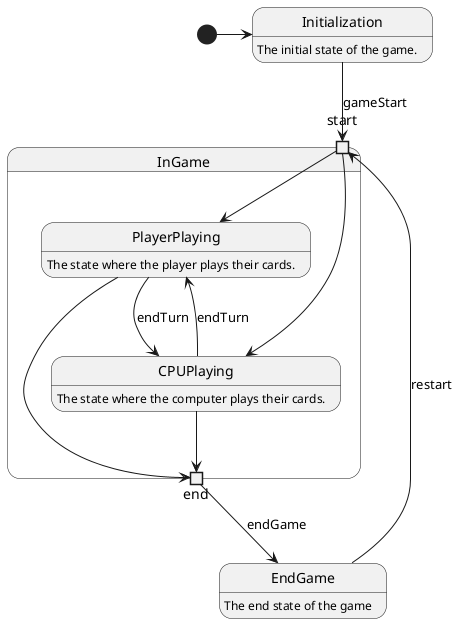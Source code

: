 @startuml

state Initialization: The initial state of the game.
state InGame {
    state start <<inputpin>>
    state end <<outputpin>>
    state PlayerPlaying: The state where the player plays their cards.
    state CPUPlaying: The state where the computer plays their cards.
    start --> PlayerPlaying
    start --> CPUPlaying
    PlayerPlaying --> CPUPlaying: endTurn
    CPUPlaying --> PlayerPlaying: endTurn
    PlayerPlaying --> end
    CPUPlaying --> end
}
state EndGame: The end state of the game


[*] -> Initialization
Initialization --> start: gameStart
end --> EndGame: endGame
EndGame --> start: restart

@enduml